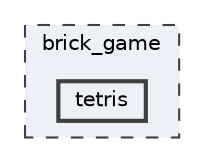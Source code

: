 digraph "brick_game/tetris"
{
 // LATEX_PDF_SIZE
  bgcolor="transparent";
  edge [fontname=Helvetica,fontsize=10,labelfontname=Helvetica,labelfontsize=10];
  node [fontname=Helvetica,fontsize=10,shape=box,height=0.2,width=0.4];
  compound=true
  subgraph clusterdir_2ee2de302366a9522113dfc9d3962873 {
    graph [ bgcolor="#edf0f7", pencolor="grey25", label="brick_game", fontname=Helvetica,fontsize=10 style="filled,dashed", URL="dir_2ee2de302366a9522113dfc9d3962873.html",tooltip=""]
  dir_a27466d1e2cff2d3a32cbaf29900b661 [label="tetris", fillcolor="#edf0f7", color="grey25", style="filled,bold", URL="dir_a27466d1e2cff2d3a32cbaf29900b661.html",tooltip=""];
  }
}
